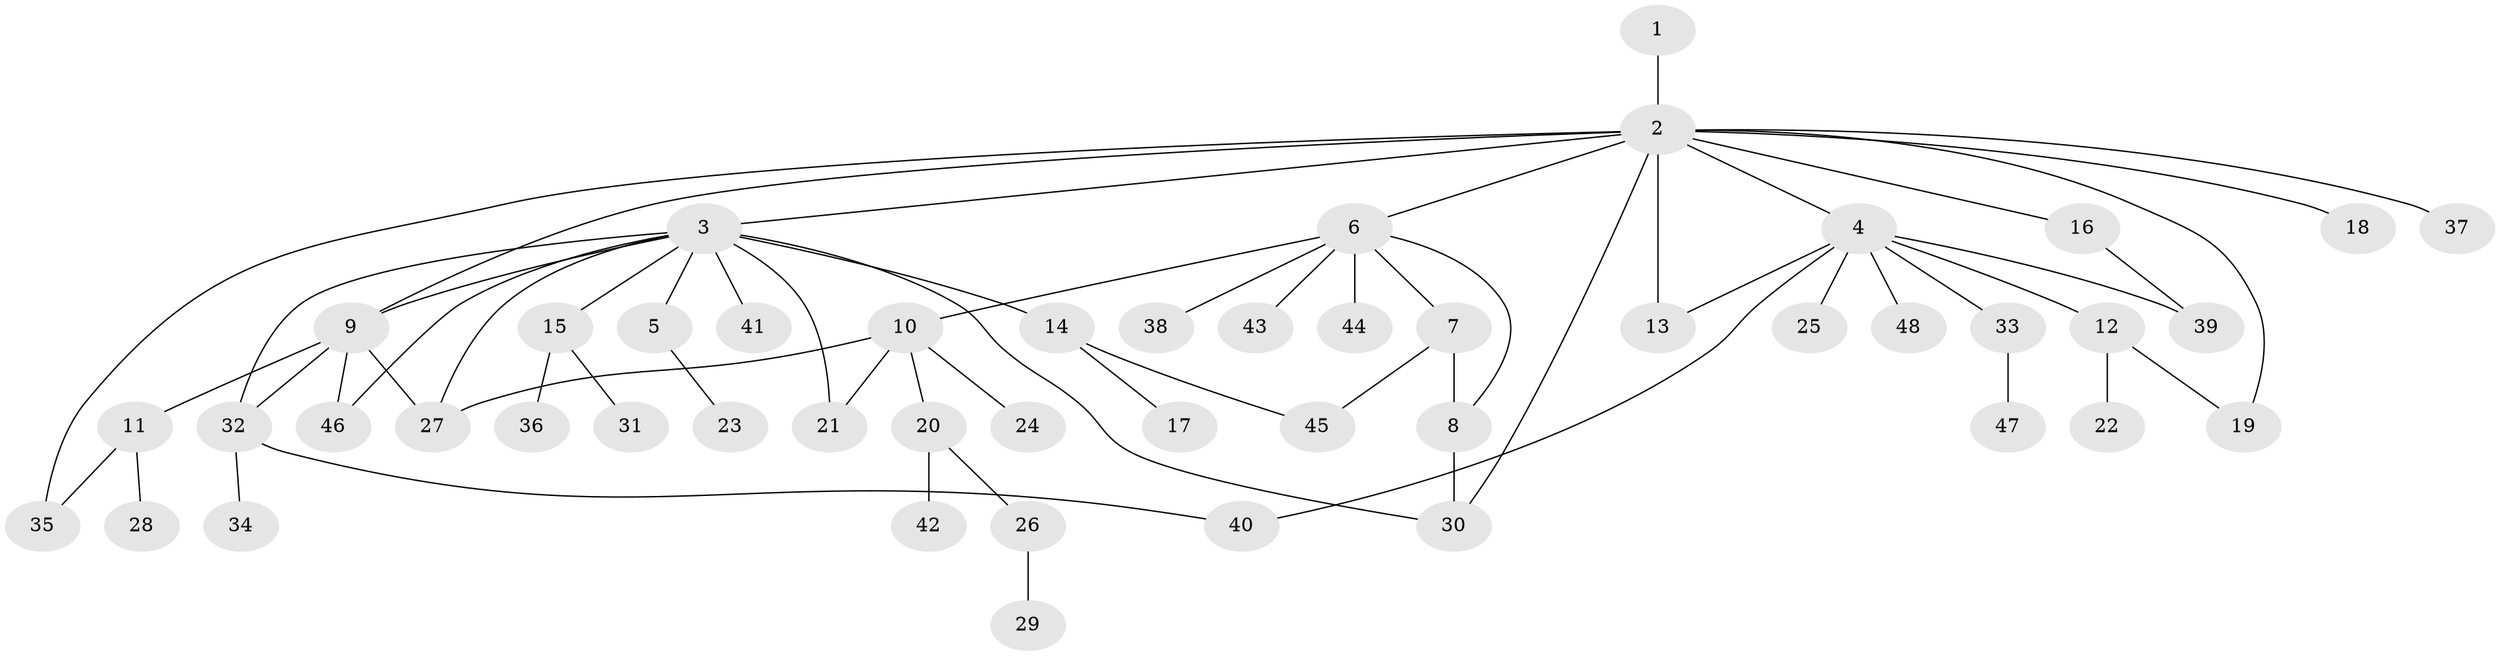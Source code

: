 // original degree distribution, {1: 0.5368421052631579, 21: 0.010526315789473684, 13: 0.010526315789473684, 9: 0.021052631578947368, 3: 0.07368421052631578, 8: 0.010526315789473684, 7: 0.010526315789473684, 2: 0.25263157894736843, 6: 0.010526315789473684, 4: 0.031578947368421054, 5: 0.031578947368421054}
// Generated by graph-tools (version 1.1) at 2025/35/03/09/25 02:35:47]
// undirected, 48 vertices, 62 edges
graph export_dot {
graph [start="1"]
  node [color=gray90,style=filled];
  1;
  2;
  3;
  4;
  5;
  6;
  7;
  8;
  9;
  10;
  11;
  12;
  13;
  14;
  15;
  16;
  17;
  18;
  19;
  20;
  21;
  22;
  23;
  24;
  25;
  26;
  27;
  28;
  29;
  30;
  31;
  32;
  33;
  34;
  35;
  36;
  37;
  38;
  39;
  40;
  41;
  42;
  43;
  44;
  45;
  46;
  47;
  48;
  1 -- 2 [weight=8.0];
  2 -- 3 [weight=1.0];
  2 -- 4 [weight=1.0];
  2 -- 6 [weight=1.0];
  2 -- 9 [weight=1.0];
  2 -- 13 [weight=1.0];
  2 -- 16 [weight=1.0];
  2 -- 18 [weight=1.0];
  2 -- 19 [weight=1.0];
  2 -- 30 [weight=1.0];
  2 -- 35 [weight=1.0];
  2 -- 37 [weight=1.0];
  3 -- 5 [weight=1.0];
  3 -- 9 [weight=1.0];
  3 -- 14 [weight=1.0];
  3 -- 15 [weight=1.0];
  3 -- 21 [weight=2.0];
  3 -- 27 [weight=1.0];
  3 -- 30 [weight=1.0];
  3 -- 32 [weight=1.0];
  3 -- 41 [weight=1.0];
  3 -- 46 [weight=1.0];
  4 -- 12 [weight=1.0];
  4 -- 13 [weight=1.0];
  4 -- 25 [weight=1.0];
  4 -- 33 [weight=1.0];
  4 -- 39 [weight=1.0];
  4 -- 40 [weight=1.0];
  4 -- 48 [weight=1.0];
  5 -- 23 [weight=1.0];
  6 -- 7 [weight=1.0];
  6 -- 8 [weight=1.0];
  6 -- 10 [weight=1.0];
  6 -- 38 [weight=1.0];
  6 -- 43 [weight=1.0];
  6 -- 44 [weight=1.0];
  7 -- 8 [weight=4.0];
  7 -- 45 [weight=1.0];
  8 -- 30 [weight=1.0];
  9 -- 11 [weight=1.0];
  9 -- 27 [weight=3.0];
  9 -- 32 [weight=1.0];
  9 -- 46 [weight=1.0];
  10 -- 20 [weight=1.0];
  10 -- 21 [weight=1.0];
  10 -- 24 [weight=1.0];
  10 -- 27 [weight=1.0];
  11 -- 28 [weight=1.0];
  11 -- 35 [weight=1.0];
  12 -- 19 [weight=1.0];
  12 -- 22 [weight=1.0];
  14 -- 17 [weight=1.0];
  14 -- 45 [weight=1.0];
  15 -- 31 [weight=1.0];
  15 -- 36 [weight=1.0];
  16 -- 39 [weight=1.0];
  20 -- 26 [weight=1.0];
  20 -- 42 [weight=2.0];
  26 -- 29 [weight=3.0];
  32 -- 34 [weight=1.0];
  32 -- 40 [weight=1.0];
  33 -- 47 [weight=1.0];
}

